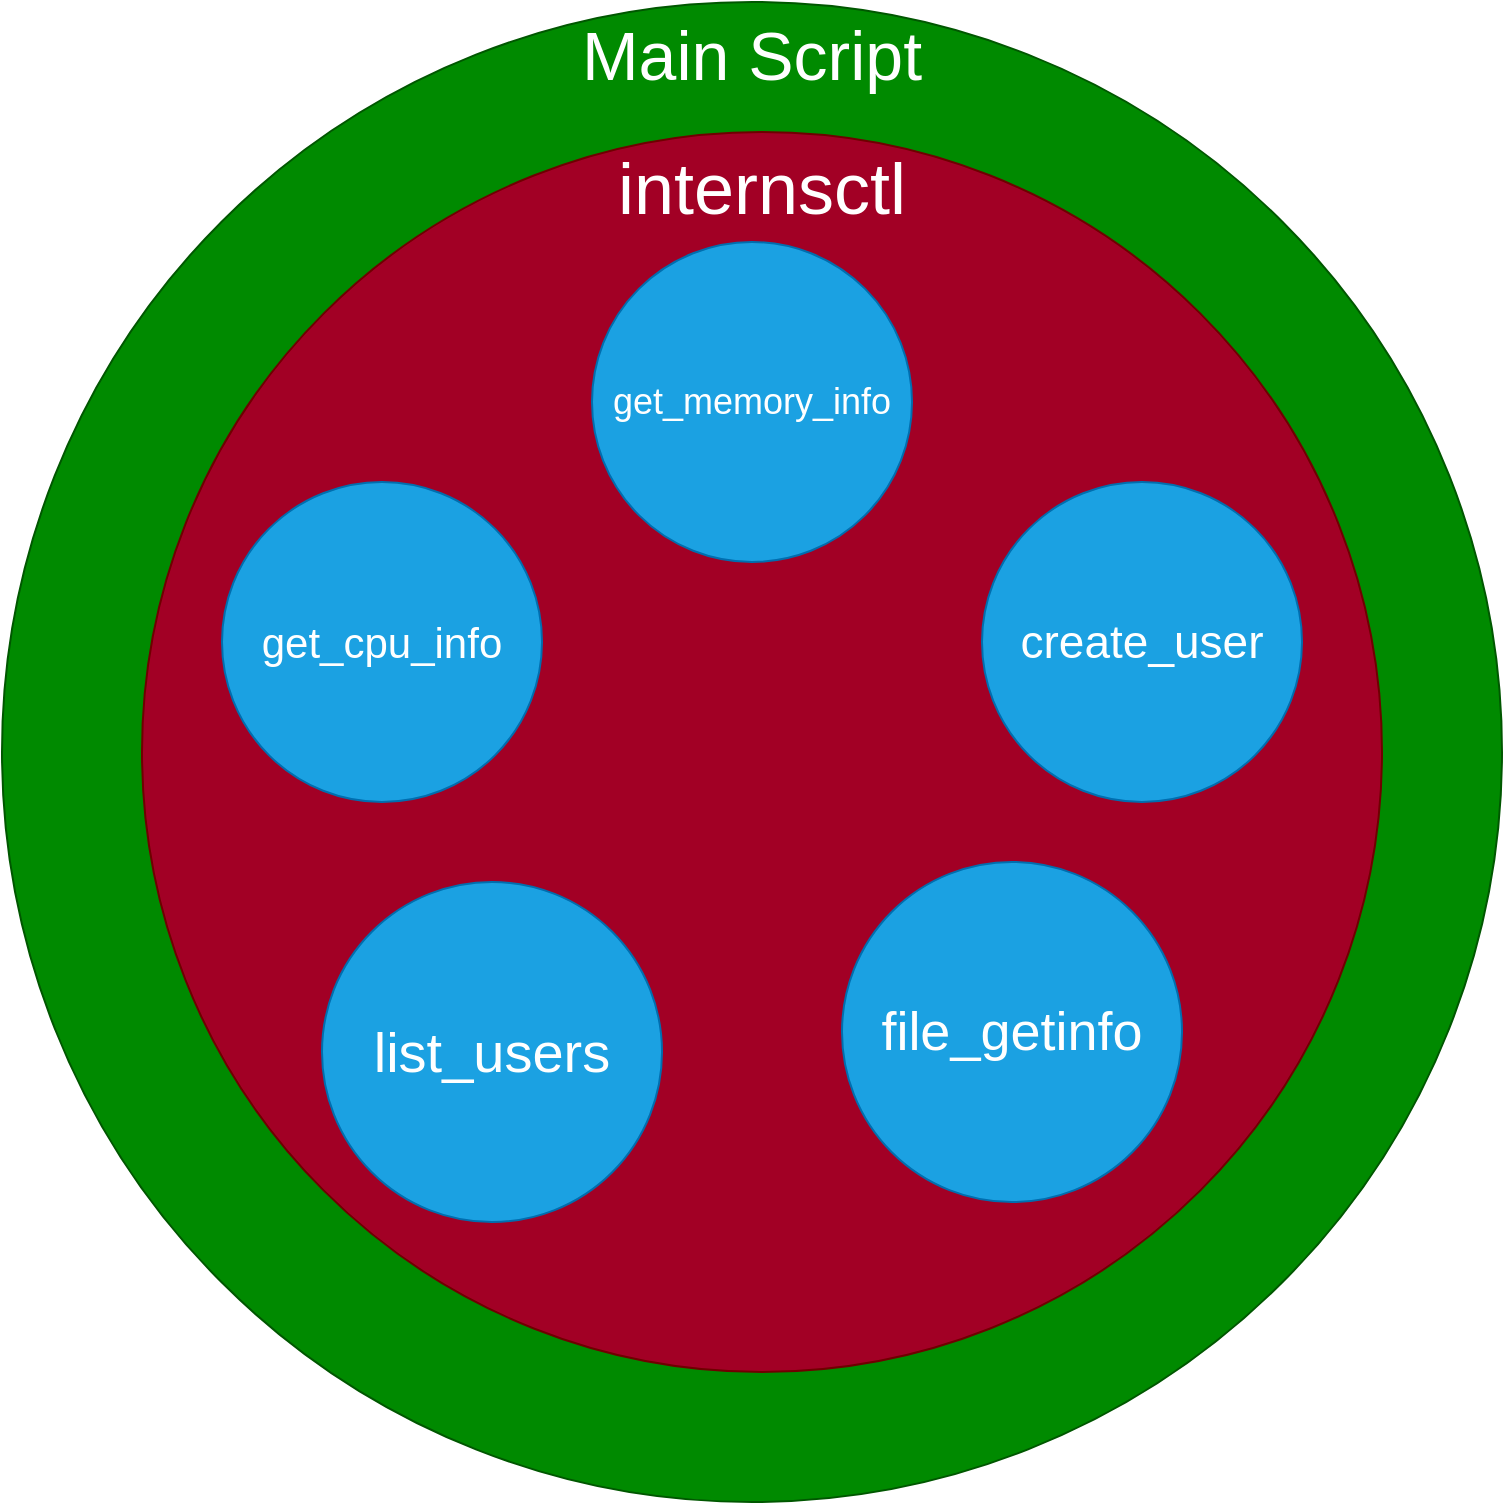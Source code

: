 <mxfile version="22.1.11" type="device">
  <diagram name="Page-1" id="DhEzug-SRXJGOD-ie6kX">
    <mxGraphModel dx="1444" dy="749" grid="1" gridSize="10" guides="1" tooltips="1" connect="1" arrows="1" fold="1" page="1" pageScale="1" pageWidth="827" pageHeight="1169" math="0" shadow="0">
      <root>
        <mxCell id="0" />
        <mxCell id="1" parent="0" />
        <mxCell id="Nna9GpIXTsRF0iKO7nXj-17" value="Main Script" style="ellipse;whiteSpace=wrap;html=1;aspect=fixed;align=center;horizontal=1;verticalAlign=top;fontSize=34;labelBackgroundColor=none;fillColor=#008a00;fontColor=#ffffff;strokeColor=#005700;" parent="1" vertex="1">
          <mxGeometry x="40" y="30" width="750" height="750" as="geometry" />
        </mxCell>
        <mxCell id="Nna9GpIXTsRF0iKO7nXj-18" value="internsctl" style="ellipse;whiteSpace=wrap;html=1;aspect=fixed;align=center;verticalAlign=top;fontSize=36;labelBackgroundColor=none;fillColor=#a20025;fontColor=#ffffff;strokeColor=#6F0000;" parent="1" vertex="1">
          <mxGeometry x="110" y="95" width="620" height="620" as="geometry" />
        </mxCell>
        <mxCell id="Nna9GpIXTsRF0iKO7nXj-19" value="get_cpu_info  " style="ellipse;whiteSpace=wrap;html=1;aspect=fixed;fontSize=21;labelBackgroundColor=none;fillColor=#1ba1e2;fontColor=#ffffff;strokeColor=#006EAF;" parent="1" vertex="1">
          <mxGeometry x="150" y="270" width="160" height="160" as="geometry" />
        </mxCell>
        <mxCell id="Nna9GpIXTsRF0iKO7nXj-20" value="get_memory_info" style="ellipse;whiteSpace=wrap;html=1;aspect=fixed;fontSize=18;labelBackgroundColor=none;fillColor=#1ba1e2;fontColor=#ffffff;strokeColor=#006EAF;" parent="1" vertex="1">
          <mxGeometry x="335" y="150" width="160" height="160" as="geometry" />
        </mxCell>
        <mxCell id="Nna9GpIXTsRF0iKO7nXj-21" value="create_user  " style="ellipse;whiteSpace=wrap;html=1;aspect=fixed;fontSize=23;labelBackgroundColor=none;fillColor=#1ba1e2;fontColor=#ffffff;strokeColor=#006EAF;" parent="1" vertex="1">
          <mxGeometry x="530" y="270" width="160" height="160" as="geometry" />
        </mxCell>
        <mxCell id="Nna9GpIXTsRF0iKO7nXj-22" value="list_users   " style="ellipse;whiteSpace=wrap;html=1;aspect=fixed;fontSize=28;labelBackgroundColor=none;fillColor=#1ba1e2;fontColor=#ffffff;strokeColor=#006EAF;" parent="1" vertex="1">
          <mxGeometry x="200" y="470" width="170" height="170" as="geometry" />
        </mxCell>
        <mxCell id="Nna9GpIXTsRF0iKO7nXj-23" value="file_getinfo " style="ellipse;whiteSpace=wrap;html=1;aspect=fixed;fontSize=27;labelBackgroundColor=none;fillColor=#1ba1e2;fontColor=#ffffff;strokeColor=#006EAF;" parent="1" vertex="1">
          <mxGeometry x="460" y="460" width="170" height="170" as="geometry" />
        </mxCell>
      </root>
    </mxGraphModel>
  </diagram>
</mxfile>
